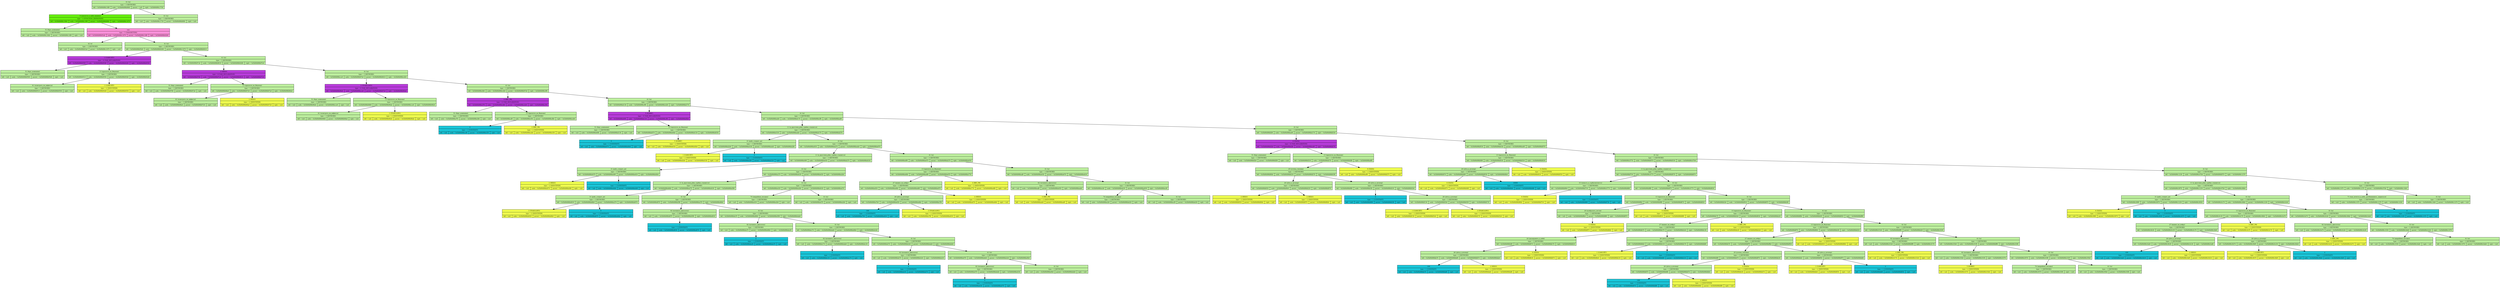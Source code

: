 digraph
{
	node[fontsize=9]

	node_0x5b89d98b8f40 [shape=record, label = "{41 (\\n)| type = 3 (KEYWORD) | {left = 0x5b89d98c16f0 | node = 0x5b89d98b8f40 | parent = (nil) | right = 0x5b89d98c1730}}" style="filled",fillcolor="#BDEF9E"]

	node_0x5b89d98c16f0 [shape=record, label = "{0 (уносится_в_небо_машина)| type = 4 (FUNCTION_DEFINITION) | {left = 0x5b89d98c16b0 | node = 0x5b89d98c16f0 | parent = 0x5b89d98b8f40 | right = 0x5b89d98c1670}}" style="filled",fillcolor="#68F10D"]

	edge[color="black",fontsize=12]
	node_0x5b89d98b8f40 -> node_0x5b89d98c16f0

	node_0x5b89d98c16b0 [shape=record, label = "{51 (борт_компании)| type = 3 (KEYWORD) | {left = (nil) | node = 0x5b89d98c16b0 | parent = 0x5b89d98c16f0 | right = (nil)}}" style="filled",fillcolor="#BDEF9E"]

	edge[color="black",fontsize=12]
	node_0x5b89d98c16f0 -> node_0x5b89d98c16b0

	node_0x5b89d98c1670 [shape=record, label = "{nan| type = 5 (PARAMETERS) | {left = 0x5b89d98b93a0 | node = 0x5b89d98c1670 | parent = 0x5b89d98c16f0 | right = 0x5b89d98b9280}}" style="filled",fillcolor="#FF91DA"]

	edge[color="black",fontsize=12]
	node_0x5b89d98c16f0 -> node_0x5b89d98c1670

	node_0x5b89d98b93a0 [shape=record, label = "{42 (и)| type = 3 (KEYWORD) | {left = (nil) | node = 0x5b89d98b93a0 | parent = 0x5b89d98c1670 | right = (nil)}}" style="filled",fillcolor="#BDEF9E"]

	edge[color="black",fontsize=12]
	node_0x5b89d98c1670 -> node_0x5b89d98b93a0

	node_0x5b89d98b9280 [shape=record, label = "{41 (\\n)| type = 3 (KEYWORD) | {left = 0x5b89d98b95d0 | node = 0x5b89d98b9280 | parent = 0x5b89d98c1670 | right = 0x5b89d98b9610}}" style="filled",fillcolor="#BDEF9E"]

	edge[color="black",fontsize=12]
	node_0x5b89d98c1670 -> node_0x5b89d98b9280

	node_0x5b89d98b95d0 [shape=record, label = "{1 (САМОЛЁТ)| type = 6 (VAR_DECLARATION) | {left = 0x5b89d98b9590 | node = 0x5b89d98b95d0 | parent = 0x5b89d98b9280 | right = 0x5b89d98b9550}}" style="filled",fillcolor="#B93CDC"]

	edge[color="black",fontsize=12]
	node_0x5b89d98b9280 -> node_0x5b89d98b95d0

	node_0x5b89d98b9590 [shape=record, label = "{51 (борт_компании)| type = 3 (KEYWORD) | {left = (nil) | node = 0x5b89d98b9590 | parent = 0x5b89d98b95d0 | right = (nil)}}" style="filled",fillcolor="#BDEF9E"]

	edge[color="black",fontsize=12]
	node_0x5b89d98b95d0 -> node_0x5b89d98b9590

	node_0x5b89d98b9550 [shape=record, label = "{13 (прилетел_во_Внуково)| type = 3 (KEYWORD) | {left = 0x5b89d98b9510 | node = 0x5b89d98b9550 | parent = 0x5b89d98b95d0 | right = 0x5b89d98b94d0}}" style="filled",fillcolor="#BDEF9E"]

	edge[color="black",fontsize=12]
	node_0x5b89d98b95d0 -> node_0x5b89d98b9550

	node_0x5b89d98b9510 [shape=record, label = "{61 (осмотреть_на_дефекты)| type = 3 (KEYWORD) | {left = (nil) | node = 0x5b89d98b9510 | parent = 0x5b89d98b9550 | right = (nil)}}" style="filled",fillcolor="#BDEF9E"]

	edge[color="black",fontsize=12]
	node_0x5b89d98b9550 -> node_0x5b89d98b9510

	node_0x5b89d98b94d0 [shape=record, label = "{1 (САМОЛЁТ)| type = 2 (IDENTIFIER) | {left = (nil) | node = 0x5b89d98b94d0 | parent = 0x5b89d98b9550 | right = (nil)}}" style="filled",fillcolor="#F0FF4F"]

	edge[color="black",fontsize=12]
	node_0x5b89d98b9550 -> node_0x5b89d98b94d0

	node_0x5b89d98b9610 [shape=record, label = "{41 (\\n)| type = 3 (KEYWORD) | {left = 0x5b89d98b97a0 | node = 0x5b89d98b9610 | parent = 0x5b89d98b9280 | right = 0x5b89d98b97e0}}" style="filled",fillcolor="#BDEF9E"]

	edge[color="black",fontsize=12]
	node_0x5b89d98b9280 -> node_0x5b89d98b9610

	node_0x5b89d98b97a0 [shape=record, label = "{2 (НЕБО)| type = 6 (VAR_DECLARATION) | {left = 0x5b89d98b9760 | node = 0x5b89d98b97a0 | parent = 0x5b89d98b9610 | right = 0x5b89d98b9720}}" style="filled",fillcolor="#B93CDC"]

	edge[color="black",fontsize=12]
	node_0x5b89d98b9610 -> node_0x5b89d98b97a0

	node_0x5b89d98b9760 [shape=record, label = "{51 (борт_компании)| type = 3 (KEYWORD) | {left = (nil) | node = 0x5b89d98b9760 | parent = 0x5b89d98b97a0 | right = (nil)}}" style="filled",fillcolor="#BDEF9E"]

	edge[color="black",fontsize=12]
	node_0x5b89d98b97a0 -> node_0x5b89d98b9760

	node_0x5b89d98b9720 [shape=record, label = "{13 (прилетел_во_Внуково)| type = 3 (KEYWORD) | {left = 0x5b89d98b96e0 | node = 0x5b89d98b9720 | parent = 0x5b89d98b97a0 | right = 0x5b89d98b96a0}}" style="filled",fillcolor="#BDEF9E"]

	edge[color="black",fontsize=12]
	node_0x5b89d98b97a0 -> node_0x5b89d98b9720

	node_0x5b89d98b96e0 [shape=record, label = "{61 (осмотреть_на_дефекты)| type = 3 (KEYWORD) | {left = (nil) | node = 0x5b89d98b96e0 | parent = 0x5b89d98b9720 | right = (nil)}}" style="filled",fillcolor="#BDEF9E"]

	edge[color="black",fontsize=12]
	node_0x5b89d98b9720 -> node_0x5b89d98b96e0

	node_0x5b89d98b96a0 [shape=record, label = "{2 (НЕБО)| type = 2 (IDENTIFIER) | {left = (nil) | node = 0x5b89d98b96a0 | parent = 0x5b89d98b9720 | right = (nil)}}" style="filled",fillcolor="#F0FF4F"]

	edge[color="black",fontsize=12]
	node_0x5b89d98b9720 -> node_0x5b89d98b96a0

	node_0x5b89d98b97e0 [shape=record, label = "{41 (\\n)| type = 3 (KEYWORD) | {left = 0x5b89d98bcce0 | node = 0x5b89d98b97e0 | parent = 0x5b89d98b9610 | right = 0x5b89d98bcd20}}" style="filled",fillcolor="#BDEF9E"]

	edge[color="black",fontsize=12]
	node_0x5b89d98b9610 -> node_0x5b89d98b97e0

	node_0x5b89d98bcce0 [shape=record, label = "{3 (ТРАНСАЭРО)| type = 6 (VAR_DECLARATION) | {left = 0x5b89d98b98e0 | node = 0x5b89d98bcce0 | parent = 0x5b89d98b97e0 | right = 0x5b89d98b98a0}}" style="filled",fillcolor="#B93CDC"]

	edge[color="black",fontsize=12]
	node_0x5b89d98b97e0 -> node_0x5b89d98bcce0

	node_0x5b89d98b98e0 [shape=record, label = "{51 (борт_компании)| type = 3 (KEYWORD) | {left = (nil) | node = 0x5b89d98b98e0 | parent = 0x5b89d98bcce0 | right = (nil)}}" style="filled",fillcolor="#BDEF9E"]

	edge[color="black",fontsize=12]
	node_0x5b89d98bcce0 -> node_0x5b89d98b98e0

	node_0x5b89d98b98a0 [shape=record, label = "{13 (прилетел_во_Внуково)| type = 3 (KEYWORD) | {left = 0x5b89d98b9860 | node = 0x5b89d98b98a0 | parent = 0x5b89d98bcce0 | right = 0x5b89d98b9820}}" style="filled",fillcolor="#BDEF9E"]

	edge[color="black",fontsize=12]
	node_0x5b89d98bcce0 -> node_0x5b89d98b98a0

	node_0x5b89d98b9860 [shape=record, label = "{61 (осмотреть_на_дефекты)| type = 3 (KEYWORD) | {left = (nil) | node = 0x5b89d98b9860 | parent = 0x5b89d98b98a0 | right = (nil)}}" style="filled",fillcolor="#BDEF9E"]

	edge[color="black",fontsize=12]
	node_0x5b89d98b98a0 -> node_0x5b89d98b9860

	node_0x5b89d98b9820 [shape=record, label = "{3 (ТРАНСАЭРО)| type = 2 (IDENTIFIER) | {left = (nil) | node = 0x5b89d98b9820 | parent = 0x5b89d98b98a0 | right = (nil)}}" style="filled",fillcolor="#F0FF4F"]

	edge[color="black",fontsize=12]
	node_0x5b89d98b98a0 -> node_0x5b89d98b9820

	node_0x5b89d98bcd20 [shape=record, label = "{41 (\\n)| type = 3 (KEYWORD) | {left = 0x5b89d98bcfb0 | node = 0x5b89d98bcd20 | parent = 0x5b89d98b97e0 | right = 0x5b89d98bcff0}}" style="filled",fillcolor="#BDEF9E"]

	edge[color="black",fontsize=12]
	node_0x5b89d98b97e0 -> node_0x5b89d98bcd20

	node_0x5b89d98bcfb0 [shape=record, label = "{4 (ВВС_РФ)| type = 6 (VAR_DECLARATION) | {left = 0x5b89d98bcf70 | node = 0x5b89d98bcfb0 | parent = 0x5b89d98bcd20 | right = 0x5b89d98bcf30}}" style="filled",fillcolor="#B93CDC"]

	edge[color="black",fontsize=12]
	node_0x5b89d98bcd20 -> node_0x5b89d98bcfb0

	node_0x5b89d98bcf70 [shape=record, label = "{51 (борт_компании)| type = 3 (KEYWORD) | {left = (nil) | node = 0x5b89d98bcf70 | parent = 0x5b89d98bcfb0 | right = (nil)}}" style="filled",fillcolor="#BDEF9E"]

	edge[color="black",fontsize=12]
	node_0x5b89d98bcfb0 -> node_0x5b89d98bcf70

	node_0x5b89d98bcf30 [shape=record, label = "{13 (прилетел_во_Внуково)| type = 3 (KEYWORD) | {left = 0x5b89d98bcef0 | node = 0x5b89d98bcf30 | parent = 0x5b89d98bcfb0 | right = 0x5b89d98bceb0}}" style="filled",fillcolor="#BDEF9E"]

	edge[color="black",fontsize=12]
	node_0x5b89d98bcfb0 -> node_0x5b89d98bcf30

	node_0x5b89d98bcef0 [shape=record, label = "{0| type = 1 (CONSTANT) | {left = (nil) | node = 0x5b89d98bcef0 | parent = 0x5b89d98bcf30 | right = (nil)}}" style="filled",fillcolor="#1AC6D9"]

	edge[color="black",fontsize=12]
	node_0x5b89d98bcf30 -> node_0x5b89d98bcef0

	node_0x5b89d98bceb0 [shape=record, label = "{4 (ВВС_РФ)| type = 2 (IDENTIFIER) | {left = (nil) | node = 0x5b89d98bceb0 | parent = 0x5b89d98bcf30 | right = (nil)}}" style="filled",fillcolor="#F0FF4F"]

	edge[color="black",fontsize=12]
	node_0x5b89d98bcf30 -> node_0x5b89d98bceb0

	node_0x5b89d98bcff0 [shape=record, label = "{41 (\\n)| type = 3 (KEYWORD) | {left = 0x5b89d98bd130 | node = 0x5b89d98bcff0 | parent = 0x5b89d98bcd20 | right = 0x5b89d98bd170}}" style="filled",fillcolor="#BDEF9E"]

	edge[color="black",fontsize=12]
	node_0x5b89d98bcd20 -> node_0x5b89d98bcff0

	node_0x5b89d98bd130 [shape=record, label = "{5 (БОИНГ)| type = 6 (VAR_DECLARATION) | {left = 0x5b89d98bd0f0 | node = 0x5b89d98bd130 | parent = 0x5b89d98bcff0 | right = 0x5b89d98bd0b0}}" style="filled",fillcolor="#B93CDC"]

	edge[color="black",fontsize=12]
	node_0x5b89d98bcff0 -> node_0x5b89d98bd130

	node_0x5b89d98bd0f0 [shape=record, label = "{51 (борт_компании)| type = 3 (KEYWORD) | {left = (nil) | node = 0x5b89d98bd0f0 | parent = 0x5b89d98bd130 | right = (nil)}}" style="filled",fillcolor="#BDEF9E"]

	edge[color="black",fontsize=12]
	node_0x5b89d98bd130 -> node_0x5b89d98bd0f0

	node_0x5b89d98bd0b0 [shape=record, label = "{13 (прилетел_во_Внуково)| type = 3 (KEYWORD) | {left = 0x5b89d98bd070 | node = 0x5b89d98bd0b0 | parent = 0x5b89d98bd130 | right = 0x5b89d98bd030}}" style="filled",fillcolor="#BDEF9E"]

	edge[color="black",fontsize=12]
	node_0x5b89d98bd130 -> node_0x5b89d98bd0b0

	node_0x5b89d98bd070 [shape=record, label = "{0| type = 1 (CONSTANT) | {left = (nil) | node = 0x5b89d98bd070 | parent = 0x5b89d98bd0b0 | right = (nil)}}" style="filled",fillcolor="#1AC6D9"]

	edge[color="black",fontsize=12]
	node_0x5b89d98bd0b0 -> node_0x5b89d98bd070

	node_0x5b89d98bd030 [shape=record, label = "{5 (БОИНГ)| type = 2 (IDENTIFIER) | {left = (nil) | node = 0x5b89d98bd030 | parent = 0x5b89d98bd0b0 | right = (nil)}}" style="filled",fillcolor="#F0FF4F"]

	edge[color="black",fontsize=12]
	node_0x5b89d98bd0b0 -> node_0x5b89d98bd030

	node_0x5b89d98bd170 [shape=record, label = "{41 (\\n)| type = 3 (KEYWORD) | {left = 0x5b89d98beeb0 | node = 0x5b89d98bd170 | parent = 0x5b89d98bcff0 | right = 0x5b89d98beef0}}" style="filled",fillcolor="#BDEF9E"]

	edge[color="black",fontsize=12]
	node_0x5b89d98bcff0 -> node_0x5b89d98bd170

	node_0x5b89d98beeb0 [shape=record, label = "{11 (в_яростном_рёве_турбин_слышится)| type = 3 (KEYWORD) | {left = 0x5b89d98bd330 | node = 0x5b89d98beeb0 | parent = 0x5b89d98bd170 | right = 0x5b89d98bd270}}" style="filled",fillcolor="#BDEF9E"]

	edge[color="black",fontsize=12]
	node_0x5b89d98bd170 -> node_0x5b89d98beeb0

	node_0x5b89d98bd330 [shape=record, label = "{31 (рейс_следует_до)| type = 3 (KEYWORD) | {left = 0x5b89d98bd2b0 | node = 0x5b89d98bd330 | parent = 0x5b89d98beeb0 | right = 0x5b89d98bd2f0}}" style="filled",fillcolor="#BDEF9E"]

	edge[color="black",fontsize=12]
	node_0x5b89d98beeb0 -> node_0x5b89d98bd330

	node_0x5b89d98bd2b0 [shape=record, label = "{1 (САМОЛЁТ)| type = 2 (IDENTIFIER) | {left = (nil) | node = 0x5b89d98bd2b0 | parent = 0x5b89d98bd330 | right = (nil)}}" style="filled",fillcolor="#F0FF4F"]

	edge[color="black",fontsize=12]
	node_0x5b89d98bd330 -> node_0x5b89d98bd2b0

	node_0x5b89d98bd2f0 [shape=record, label = "{0| type = 1 (CONSTANT) | {left = (nil) | node = 0x5b89d98bd2f0 | parent = 0x5b89d98bd330 | right = (nil)}}" style="filled",fillcolor="#1AC6D9"]

	edge[color="black",fontsize=12]
	node_0x5b89d98bd330 -> node_0x5b89d98bd2f0

	node_0x5b89d98bd270 [shape=record, label = "{41 (\\n)| type = 3 (KEYWORD) | {left = 0x5b89d98be630 | node = 0x5b89d98bd270 | parent = 0x5b89d98beeb0 | right = 0x5b89d98be670}}" style="filled",fillcolor="#BDEF9E"]

	edge[color="black",fontsize=12]
	node_0x5b89d98beeb0 -> node_0x5b89d98bd270

	node_0x5b89d98be630 [shape=record, label = "{11 (в_яростном_рёве_турбин_слышится)| type = 3 (KEYWORD) | {left = 0x5b89d98bd4f0 | node = 0x5b89d98be630 | parent = 0x5b89d98bd270 | right = 0x5b89d98bd430}}" style="filled",fillcolor="#BDEF9E"]

	edge[color="black",fontsize=12]
	node_0x5b89d98bd270 -> node_0x5b89d98be630

	node_0x5b89d98bd4f0 [shape=record, label = "{31 (рейс_следует_до)| type = 3 (KEYWORD) | {left = 0x5b89d98bd470 | node = 0x5b89d98bd4f0 | parent = 0x5b89d98be630 | right = 0x5b89d98bd4b0}}" style="filled",fillcolor="#BDEF9E"]

	edge[color="black",fontsize=12]
	node_0x5b89d98be630 -> node_0x5b89d98bd4f0

	node_0x5b89d98bd470 [shape=record, label = "{2 (НЕБО)| type = 2 (IDENTIFIER) | {left = (nil) | node = 0x5b89d98bd470 | parent = 0x5b89d98bd4f0 | right = (nil)}}" style="filled",fillcolor="#F0FF4F"]

	edge[color="black",fontsize=12]
	node_0x5b89d98bd4f0 -> node_0x5b89d98bd470

	node_0x5b89d98bd4b0 [shape=record, label = "{0| type = 1 (CONSTANT) | {left = (nil) | node = 0x5b89d98bd4b0 | parent = 0x5b89d98bd4f0 | right = (nil)}}" style="filled",fillcolor="#1AC6D9"]

	edge[color="black",fontsize=12]
	node_0x5b89d98bd4f0 -> node_0x5b89d98bd4b0

	node_0x5b89d98bd430 [shape=record, label = "{41 (\\n)| type = 3 (KEYWORD) | {left = 0x5b89d98be270 | node = 0x5b89d98bd430 | parent = 0x5b89d98be630 | right = 0x5b89d98be2b0}}" style="filled",fillcolor="#BDEF9E"]

	edge[color="black",fontsize=12]
	node_0x5b89d98be630 -> node_0x5b89d98bd430

	node_0x5b89d98be270 [shape=record, label = "{11 (в_яростном_рёве_турбин_слышится)| type = 3 (KEYWORD) | {left = 0x5b89d98bd6b0 | node = 0x5b89d98be270 | parent = 0x5b89d98bd430 | right = 0x5b89d98bd5f0}}" style="filled",fillcolor="#BDEF9E"]

	edge[color="black",fontsize=12]
	node_0x5b89d98bd430 -> node_0x5b89d98be270

	node_0x5b89d98bd6b0 [shape=record, label = "{31 (рейс_следует_до)| type = 3 (KEYWORD) | {left = 0x5b89d98bd630 | node = 0x5b89d98bd6b0 | parent = 0x5b89d98be270 | right = 0x5b89d98bd670}}" style="filled",fillcolor="#BDEF9E"]

	edge[color="black",fontsize=12]
	node_0x5b89d98be270 -> node_0x5b89d98bd6b0

	node_0x5b89d98bd630 [shape=record, label = "{3 (ТРАНСАЭРО)| type = 2 (IDENTIFIER) | {left = (nil) | node = 0x5b89d98bd630 | parent = 0x5b89d98bd6b0 | right = (nil)}}" style="filled",fillcolor="#F0FF4F"]

	edge[color="black",fontsize=12]
	node_0x5b89d98bd6b0 -> node_0x5b89d98bd630

	node_0x5b89d98bd670 [shape=record, label = "{0| type = 1 (CONSTANT) | {left = (nil) | node = 0x5b89d98bd670 | parent = 0x5b89d98bd6b0 | right = (nil)}}" style="filled",fillcolor="#1AC6D9"]

	edge[color="black",fontsize=12]
	node_0x5b89d98bd6b0 -> node_0x5b89d98bd670

	node_0x5b89d98bd5f0 [shape=record, label = "{41 (\\n)| type = 3 (KEYWORD) | {left = 0x5b89d98bd870 | node = 0x5b89d98bd5f0 | parent = 0x5b89d98be270 | right = 0x5b89d98bd8b0}}" style="filled",fillcolor="#BDEF9E"]

	edge[color="black",fontsize=12]
	node_0x5b89d98be270 -> node_0x5b89d98bd5f0

	node_0x5b89d98bd870 [shape=record, label = "{62 (починить_двигатель)| type = 3 (KEYWORD) | {left = (nil) | node = 0x5b89d98bd870 | parent = 0x5b89d98bd5f0 | right = 0x5b89d98bd830}}" style="filled",fillcolor="#BDEF9E"]

	edge[color="black",fontsize=12]
	node_0x5b89d98bd5f0 -> node_0x5b89d98bd870

	node_0x5b89d98bd830 [shape=record, label = "{1| type = 1 (CONSTANT) | {left = (nil) | node = 0x5b89d98bd830 | parent = 0x5b89d98bd870 | right = (nil)}}" style="filled",fillcolor="#1AC6D9"]

	edge[color="black",fontsize=12]
	node_0x5b89d98bd870 -> node_0x5b89d98bd830

	node_0x5b89d98bd8b0 [shape=record, label = "{41 (\\n)| type = 3 (KEYWORD) | {left = 0x5b89d98bda70 | node = 0x5b89d98bd8b0 | parent = 0x5b89d98bd5f0 | right = 0x5b89d98bdab0}}" style="filled",fillcolor="#BDEF9E"]

	edge[color="black",fontsize=12]
	node_0x5b89d98bd5f0 -> node_0x5b89d98bd8b0

	node_0x5b89d98bda70 [shape=record, label = "{62 (починить_двигатель)| type = 3 (KEYWORD) | {left = (nil) | node = 0x5b89d98bda70 | parent = 0x5b89d98bd8b0 | right = 0x5b89d98bda30}}" style="filled",fillcolor="#BDEF9E"]

	edge[color="black",fontsize=12]
	node_0x5b89d98bd8b0 -> node_0x5b89d98bda70

	node_0x5b89d98bda30 [shape=record, label = "{2| type = 1 (CONSTANT) | {left = (nil) | node = 0x5b89d98bda30 | parent = 0x5b89d98bda70 | right = (nil)}}" style="filled",fillcolor="#1AC6D9"]

	edge[color="black",fontsize=12]
	node_0x5b89d98bda70 -> node_0x5b89d98bda30

	node_0x5b89d98bdab0 [shape=record, label = "{41 (\\n)| type = 3 (KEYWORD) | {left = 0x5b89d98bdc70 | node = 0x5b89d98bdab0 | parent = 0x5b89d98bd8b0 | right = 0x5b89d98bdcb0}}" style="filled",fillcolor="#BDEF9E"]

	edge[color="black",fontsize=12]
	node_0x5b89d98bd8b0 -> node_0x5b89d98bdab0

	node_0x5b89d98bdc70 [shape=record, label = "{62 (починить_двигатель)| type = 3 (KEYWORD) | {left = (nil) | node = 0x5b89d98bdc70 | parent = 0x5b89d98bdab0 | right = 0x5b89d98bdc30}}" style="filled",fillcolor="#BDEF9E"]

	edge[color="black",fontsize=12]
	node_0x5b89d98bdab0 -> node_0x5b89d98bdc70

	node_0x5b89d98bdc30 [shape=record, label = "{3| type = 1 (CONSTANT) | {left = (nil) | node = 0x5b89d98bdc30 | parent = 0x5b89d98bdc70 | right = (nil)}}" style="filled",fillcolor="#1AC6D9"]

	edge[color="black",fontsize=12]
	node_0x5b89d98bdc70 -> node_0x5b89d98bdc30

	node_0x5b89d98bdcb0 [shape=record, label = "{41 (\\n)| type = 3 (KEYWORD) | {left = 0x5b89d98bde70 | node = 0x5b89d98bdcb0 | parent = 0x5b89d98bdab0 | right = 0x5b89d98bdeb0}}" style="filled",fillcolor="#BDEF9E"]

	edge[color="black",fontsize=12]
	node_0x5b89d98bdab0 -> node_0x5b89d98bdcb0

	node_0x5b89d98bde70 [shape=record, label = "{62 (починить_двигатель)| type = 3 (KEYWORD) | {left = (nil) | node = 0x5b89d98bde70 | parent = 0x5b89d98bdcb0 | right = 0x5b89d98bde30}}" style="filled",fillcolor="#BDEF9E"]

	edge[color="black",fontsize=12]
	node_0x5b89d98bdcb0 -> node_0x5b89d98bde70

	node_0x5b89d98bde30 [shape=record, label = "{4| type = 1 (CONSTANT) | {left = (nil) | node = 0x5b89d98bde30 | parent = 0x5b89d98bde70 | right = (nil)}}" style="filled",fillcolor="#1AC6D9"]

	edge[color="black",fontsize=12]
	node_0x5b89d98bde70 -> node_0x5b89d98bde30

	node_0x5b89d98bdeb0 [shape=record, label = "{41 (\\n)| type = 3 (KEYWORD) | {left = 0x5b89d98be070 | node = 0x5b89d98bdeb0 | parent = 0x5b89d98bdcb0 | right = 0x5b89d98be0b0}}" style="filled",fillcolor="#BDEF9E"]

	edge[color="black",fontsize=12]
	node_0x5b89d98bdcb0 -> node_0x5b89d98bdeb0

	node_0x5b89d98be070 [shape=record, label = "{62 (починить_двигатель)| type = 3 (KEYWORD) | {left = (nil) | node = 0x5b89d98be070 | parent = 0x5b89d98bdeb0 | right = 0x5b89d98be030}}" style="filled",fillcolor="#BDEF9E"]

	edge[color="black",fontsize=12]
	node_0x5b89d98bdeb0 -> node_0x5b89d98be070

	node_0x5b89d98be030 [shape=record, label = "{5| type = 1 (CONSTANT) | {left = (nil) | node = 0x5b89d98be030 | parent = 0x5b89d98be070 | right = (nil)}}" style="filled",fillcolor="#1AC6D9"]

	edge[color="black",fontsize=12]
	node_0x5b89d98be070 -> node_0x5b89d98be030

	node_0x5b89d98be0b0 [shape=record, label = "{41 (\\n)| type = 3 (KEYWORD) | {left = (nil) | node = 0x5b89d98be0b0 | parent = 0x5b89d98bdeb0 | right = (nil)}}" style="filled",fillcolor="#BDEF9E"]

	edge[color="black",fontsize=12]
	node_0x5b89d98bdeb0 -> node_0x5b89d98be0b0

	node_0x5b89d98be2b0 [shape=record, label = "{41 (\\n)| type = 3 (KEYWORD) | {left = 0x5b89d98be430 | node = 0x5b89d98be2b0 | parent = 0x5b89d98bd430 | right = 0x5b89d98be470}}" style="filled",fillcolor="#BDEF9E"]

	edge[color="black",fontsize=12]
	node_0x5b89d98bd430 -> node_0x5b89d98be2b0

	node_0x5b89d98be430 [shape=record, label = "{74 (аварийная_посадка)| type = 3 (KEYWORD) | {left = (nil) | node = 0x5b89d98be430 | parent = 0x5b89d98be2b0 | right = (nil)}}" style="filled",fillcolor="#BDEF9E"]

	edge[color="black",fontsize=12]
	node_0x5b89d98be2b0 -> node_0x5b89d98be430

	node_0x5b89d98be470 [shape=record, label = "{41 (\\n)| type = 3 (KEYWORD) | {left = (nil) | node = 0x5b89d98be470 | parent = 0x5b89d98be2b0 | right = (nil)}}" style="filled",fillcolor="#BDEF9E"]

	edge[color="black",fontsize=12]
	node_0x5b89d98be2b0 -> node_0x5b89d98be470

	node_0x5b89d98be670 [shape=record, label = "{41 (\\n)| type = 3 (KEYWORD) | {left = 0x5b89d98be8f0 | node = 0x5b89d98be670 | parent = 0x5b89d98bd270 | right = 0x5b89d98be930}}" style="filled",fillcolor="#BDEF9E"]

	edge[color="black",fontsize=12]
	node_0x5b89d98bd270 -> node_0x5b89d98be670

	node_0x5b89d98be8f0 [shape=record, label = "{13 (прилетел_во_Внуково)| type = 3 (KEYWORD) | {left = 0x5b89d98be8b0 | node = 0x5b89d98be8f0 | parent = 0x5b89d98be670 | right = 0x5b89d98be770}}" style="filled",fillcolor="#BDEF9E"]

	edge[color="black",fontsize=12]
	node_0x5b89d98be670 -> node_0x5b89d98be8f0

	node_0x5b89d98be8b0 [shape=record, label = "{27 (вышел_на_кобру)| type = 3 (KEYWORD) | {left = 0x5b89d98be830 | node = 0x5b89d98be8b0 | parent = 0x5b89d98be8f0 | right = 0x5b89d98be870}}" style="filled",fillcolor="#BDEF9E"]

	edge[color="black",fontsize=12]
	node_0x5b89d98be8f0 -> node_0x5b89d98be8b0

	node_0x5b89d98be830 [shape=record, label = "{26 (уйти_в_штопор)| type = 3 (KEYWORD) | {left = 0x5b89d98be7b0 | node = 0x5b89d98be830 | parent = 0x5b89d98be8b0 | right = 0x5b89d98be7f0}}" style="filled",fillcolor="#BDEF9E"]

	edge[color="black",fontsize=12]
	node_0x5b89d98be8b0 -> node_0x5b89d98be830

	node_0x5b89d98be7b0 [shape=record, label = "{-100| type = 1 (CONSTANT) | {left = (nil) | node = 0x5b89d98be7b0 | parent = 0x5b89d98be830 | right = (nil)}}" style="filled",fillcolor="#1AC6D9"]

	edge[color="black",fontsize=12]
	node_0x5b89d98be830 -> node_0x5b89d98be7b0

	node_0x5b89d98be7f0 [shape=record, label = "{3 (ТРАНСАЭРО)| type = 2 (IDENTIFIER) | {left = (nil) | node = 0x5b89d98be7f0 | parent = 0x5b89d98be830 | right = (nil)}}" style="filled",fillcolor="#F0FF4F"]

	edge[color="black",fontsize=12]
	node_0x5b89d98be830 -> node_0x5b89d98be7f0

	node_0x5b89d98be870 [shape=record, label = "{2 (НЕБО)| type = 2 (IDENTIFIER) | {left = (nil) | node = 0x5b89d98be870 | parent = 0x5b89d98be8b0 | right = (nil)}}" style="filled",fillcolor="#F0FF4F"]

	edge[color="black",fontsize=12]
	node_0x5b89d98be8b0 -> node_0x5b89d98be870

	node_0x5b89d98be770 [shape=record, label = "{4 (ВВС_РФ)| type = 2 (IDENTIFIER) | {left = (nil) | node = 0x5b89d98be770 | parent = 0x5b89d98be8f0 | right = (nil)}}" style="filled",fillcolor="#F0FF4F"]

	edge[color="black",fontsize=12]
	node_0x5b89d98be8f0 -> node_0x5b89d98be770

	node_0x5b89d98be930 [shape=record, label = "{41 (\\n)| type = 3 (KEYWORD) | {left = 0x5b89d98beaf0 | node = 0x5b89d98be930 | parent = 0x5b89d98be670 | right = 0x5b89d98beb30}}" style="filled",fillcolor="#BDEF9E"]

	edge[color="black",fontsize=12]
	node_0x5b89d98be670 -> node_0x5b89d98be930

	node_0x5b89d98beaf0 [shape=record, label = "{62 (починить_двигатель)| type = 3 (KEYWORD) | {left = (nil) | node = 0x5b89d98beaf0 | parent = 0x5b89d98be930 | right = 0x5b89d98beab0}}" style="filled",fillcolor="#BDEF9E"]

	edge[color="black",fontsize=12]
	node_0x5b89d98be930 -> node_0x5b89d98beaf0

	node_0x5b89d98beab0 [shape=record, label = "{4 (ВВС_РФ)| type = 2 (IDENTIFIER) | {left = (nil) | node = 0x5b89d98beab0 | parent = 0x5b89d98beaf0 | right = (nil)}}" style="filled",fillcolor="#F0FF4F"]

	edge[color="black",fontsize=12]
	node_0x5b89d98beaf0 -> node_0x5b89d98beab0

	node_0x5b89d98beb30 [shape=record, label = "{41 (\\n)| type = 3 (KEYWORD) | {left = 0x5b89d98becb0 | node = 0x5b89d98beb30 | parent = 0x5b89d98be930 | right = 0x5b89d98becf0}}" style="filled",fillcolor="#BDEF9E"]

	edge[color="black",fontsize=12]
	node_0x5b89d98be930 -> node_0x5b89d98beb30

	node_0x5b89d98becb0 [shape=record, label = "{74 (аварийная_посадка)| type = 3 (KEYWORD) | {left = (nil) | node = 0x5b89d98becb0 | parent = 0x5b89d98beb30 | right = (nil)}}" style="filled",fillcolor="#BDEF9E"]

	edge[color="black",fontsize=12]
	node_0x5b89d98beb30 -> node_0x5b89d98becb0

	node_0x5b89d98becf0 [shape=record, label = "{41 (\\n)| type = 3 (KEYWORD) | {left = (nil) | node = 0x5b89d98becf0 | parent = 0x5b89d98beb30 | right = (nil)}}" style="filled",fillcolor="#BDEF9E"]

	edge[color="black",fontsize=12]
	node_0x5b89d98beb30 -> node_0x5b89d98becf0

	node_0x5b89d98beef0 [shape=record, label = "{41 (\\n)| type = 3 (KEYWORD) | {left = 0x5b89d98bf2f0 | node = 0x5b89d98beef0 | parent = 0x5b89d98bd170 | right = 0x5b89d98bf330}}" style="filled",fillcolor="#BDEF9E"]

	edge[color="black",fontsize=12]
	node_0x5b89d98bd170 -> node_0x5b89d98beef0

	node_0x5b89d98bf2f0 [shape=record, label = "{6 (ПАПА)| type = 6 (VAR_DECLARATION) | {left = 0x5b89d98bf2b0 | node = 0x5b89d98bf2f0 | parent = 0x5b89d98beef0 | right = 0x5b89d98bf270}}" style="filled",fillcolor="#B93CDC"]

	edge[color="black",fontsize=12]
	node_0x5b89d98beef0 -> node_0x5b89d98bf2f0

	node_0x5b89d98bf2b0 [shape=record, label = "{51 (борт_компании)| type = 3 (KEYWORD) | {left = (nil) | node = 0x5b89d98bf2b0 | parent = 0x5b89d98bf2f0 | right = (nil)}}" style="filled",fillcolor="#BDEF9E"]

	edge[color="black",fontsize=12]
	node_0x5b89d98bf2f0 -> node_0x5b89d98bf2b0

	node_0x5b89d98bf270 [shape=record, label = "{13 (прилетел_во_Внуково)| type = 3 (KEYWORD) | {left = 0x5b89d98bf230 | node = 0x5b89d98bf270 | parent = 0x5b89d98bf2f0 | right = 0x5b89d98beff0}}" style="filled",fillcolor="#BDEF9E"]

	edge[color="black",fontsize=12]
	node_0x5b89d98bf2f0 -> node_0x5b89d98bf270

	node_0x5b89d98bf230 [shape=record, label = "{25 (утечка_топлива)| type = 3 (KEYWORD) | {left = 0x5b89d98bf0b0 | node = 0x5b89d98bf230 | parent = 0x5b89d98bf270 | right = 0x5b89d98bf1f0}}" style="filled",fillcolor="#BDEF9E"]

	edge[color="black",fontsize=12]
	node_0x5b89d98bf270 -> node_0x5b89d98bf230

	node_0x5b89d98bf0b0 [shape=record, label = "{26 (уйти_в_штопор)| type = 3 (KEYWORD) | {left = 0x5b89d98bf030 | node = 0x5b89d98bf0b0 | parent = 0x5b89d98bf230 | right = 0x5b89d98bf070}}" style="filled",fillcolor="#BDEF9E"]

	edge[color="black",fontsize=12]
	node_0x5b89d98bf230 -> node_0x5b89d98bf0b0

	node_0x5b89d98bf030 [shape=record, label = "{2 (НЕБО)| type = 2 (IDENTIFIER) | {left = (nil) | node = 0x5b89d98bf030 | parent = 0x5b89d98bf0b0 | right = (nil)}}" style="filled",fillcolor="#F0FF4F"]

	edge[color="black",fontsize=12]
	node_0x5b89d98bf0b0 -> node_0x5b89d98bf030

	node_0x5b89d98bf070 [shape=record, label = "{2 (НЕБО)| type = 2 (IDENTIFIER) | {left = (nil) | node = 0x5b89d98bf070 | parent = 0x5b89d98bf0b0 | right = (nil)}}" style="filled",fillcolor="#F0FF4F"]

	edge[color="black",fontsize=12]
	node_0x5b89d98bf0b0 -> node_0x5b89d98bf070

	node_0x5b89d98bf1f0 [shape=record, label = "{26 (уйти_в_штопор)| type = 3 (KEYWORD) | {left = 0x5b89d98bf0f0 | node = 0x5b89d98bf1f0 | parent = 0x5b89d98bf230 | right = 0x5b89d98bf1b0}}" style="filled",fillcolor="#BDEF9E"]

	edge[color="black",fontsize=12]
	node_0x5b89d98bf230 -> node_0x5b89d98bf1f0

	node_0x5b89d98bf0f0 [shape=record, label = "{4| type = 1 (CONSTANT) | {left = (nil) | node = 0x5b89d98bf0f0 | parent = 0x5b89d98bf1f0 | right = (nil)}}" style="filled",fillcolor="#1AC6D9"]

	edge[color="black",fontsize=12]
	node_0x5b89d98bf1f0 -> node_0x5b89d98bf0f0

	node_0x5b89d98bf1b0 [shape=record, label = "{26 (уйти_в_штопор)| type = 3 (KEYWORD) | {left = 0x5b89d98bf130 | node = 0x5b89d98bf1b0 | parent = 0x5b89d98bf1f0 | right = 0x5b89d98bf170}}" style="filled",fillcolor="#BDEF9E"]

	edge[color="black",fontsize=12]
	node_0x5b89d98bf1f0 -> node_0x5b89d98bf1b0

	node_0x5b89d98bf130 [shape=record, label = "{1 (САМОЛЁТ)| type = 2 (IDENTIFIER) | {left = (nil) | node = 0x5b89d98bf130 | parent = 0x5b89d98bf1b0 | right = (nil)}}" style="filled",fillcolor="#F0FF4F"]

	edge[color="black",fontsize=12]
	node_0x5b89d98bf1b0 -> node_0x5b89d98bf130

	node_0x5b89d98bf170 [shape=record, label = "{3 (ТРАНСАЭРО)| type = 2 (IDENTIFIER) | {left = (nil) | node = 0x5b89d98bf170 | parent = 0x5b89d98bf1b0 | right = (nil)}}" style="filled",fillcolor="#F0FF4F"]

	edge[color="black",fontsize=12]
	node_0x5b89d98bf1b0 -> node_0x5b89d98bf170

	node_0x5b89d98beff0 [shape=record, label = "{6 (ПАПА)| type = 2 (IDENTIFIER) | {left = (nil) | node = 0x5b89d98beff0 | parent = 0x5b89d98bf270 | right = (nil)}}" style="filled",fillcolor="#F0FF4F"]

	edge[color="black",fontsize=12]
	node_0x5b89d98bf270 -> node_0x5b89d98beff0

	node_0x5b89d98bf330 [shape=record, label = "{41 (\\n)| type = 3 (KEYWORD) | {left = 0x5b89d98bf530 | node = 0x5b89d98bf330 | parent = 0x5b89d98beef0 | right = 0x5b89d98bf570}}" style="filled",fillcolor="#BDEF9E"]

	edge[color="black",fontsize=12]
	node_0x5b89d98beef0 -> node_0x5b89d98bf330

	node_0x5b89d98bf530 [shape=record, label = "{13 (прилетел_во_Внуково)| type = 3 (KEYWORD) | {left = 0x5b89d98bf4f0 | node = 0x5b89d98bf530 | parent = 0x5b89d98bf330 | right = 0x5b89d98bf430}}" style="filled",fillcolor="#BDEF9E"]

	edge[color="black",fontsize=12]
	node_0x5b89d98bf330 -> node_0x5b89d98bf530

	node_0x5b89d98bf4f0 [shape=record, label = "{26 (уйти_в_штопор)| type = 3 (KEYWORD) | {left = 0x5b89d98bf470 | node = 0x5b89d98bf4f0 | parent = 0x5b89d98bf530 | right = 0x5b89d98bf4b0}}" style="filled",fillcolor="#BDEF9E"]

	edge[color="black",fontsize=12]
	node_0x5b89d98bf530 -> node_0x5b89d98bf4f0

	node_0x5b89d98bf470 [shape=record, label = "{6 (ПАПА)| type = 2 (IDENTIFIER) | {left = (nil) | node = 0x5b89d98bf470 | parent = 0x5b89d98bf4f0 | right = (nil)}}" style="filled",fillcolor="#F0FF4F"]

	edge[color="black",fontsize=12]
	node_0x5b89d98bf4f0 -> node_0x5b89d98bf470

	node_0x5b89d98bf4b0 [shape=record, label = "{10000| type = 1 (CONSTANT) | {left = (nil) | node = 0x5b89d98bf4b0 | parent = 0x5b89d98bf4f0 | right = (nil)}}" style="filled",fillcolor="#1AC6D9"]

	edge[color="black",fontsize=12]
	node_0x5b89d98bf4f0 -> node_0x5b89d98bf4b0

	node_0x5b89d98bf430 [shape=record, label = "{6 (ПАПА)| type = 2 (IDENTIFIER) | {left = (nil) | node = 0x5b89d98bf430 | parent = 0x5b89d98bf530 | right = (nil)}}" style="filled",fillcolor="#F0FF4F"]

	edge[color="black",fontsize=12]
	node_0x5b89d98bf530 -> node_0x5b89d98bf430

	node_0x5b89d98bf570 [shape=record, label = "{41 (\\n)| type = 3 (KEYWORD) | {left = 0x5b89d98c0770 | node = 0x5b89d98bf570 | parent = 0x5b89d98bf330 | right = 0x5b89d98c07b0}}" style="filled",fillcolor="#BDEF9E"]

	edge[color="black",fontsize=12]
	node_0x5b89d98bf330 -> node_0x5b89d98bf570

	node_0x5b89d98c0770 [shape=record, label = "{11 (в_яростном_рёве_турбин_слышится)| type = 3 (KEYWORD) | {left = 0x5b89d98bf730 | node = 0x5b89d98c0770 | parent = 0x5b89d98bf570 | right = 0x5b89d98bf670}}" style="filled",fillcolor="#BDEF9E"]

	edge[color="black",fontsize=12]
	node_0x5b89d98bf570 -> node_0x5b89d98c0770

	node_0x5b89d98bf730 [shape=record, label = "{33 (попасть_в_турбулентность)| type = 3 (KEYWORD) | {left = 0x5b89d98bf6b0 | node = 0x5b89d98bf730 | parent = 0x5b89d98c0770 | right = 0x5b89d98bf6f0}}" style="filled",fillcolor="#BDEF9E"]

	edge[color="black",fontsize=12]
	node_0x5b89d98c0770 -> node_0x5b89d98bf730

	node_0x5b89d98bf6b0 [shape=record, label = "{6 (ПАПА)| type = 2 (IDENTIFIER) | {left = (nil) | node = 0x5b89d98bf6b0 | parent = 0x5b89d98bf730 | right = (nil)}}" style="filled",fillcolor="#F0FF4F"]

	edge[color="black",fontsize=12]
	node_0x5b89d98bf730 -> node_0x5b89d98bf6b0

	node_0x5b89d98bf6f0 [shape=record, label = "{0| type = 1 (CONSTANT) | {left = (nil) | node = 0x5b89d98bf6f0 | parent = 0x5b89d98bf730 | right = (nil)}}" style="filled",fillcolor="#1AC6D9"]

	edge[color="black",fontsize=12]
	node_0x5b89d98bf730 -> node_0x5b89d98bf6f0

	node_0x5b89d98bf670 [shape=record, label = "{41 (\\n)| type = 3 (KEYWORD) | {left = 0x5b89d98bf8f0 | node = 0x5b89d98bf670 | parent = 0x5b89d98c0770 | right = 0x5b89d98bf930}}" style="filled",fillcolor="#BDEF9E"]

	edge[color="black",fontsize=12]
	node_0x5b89d98c0770 -> node_0x5b89d98bf670

	node_0x5b89d98bf8f0 [shape=record, label = "{13 (прилетел_во_Внуково)| type = 3 (KEYWORD) | {left = 0x5b89d98bf8b0 | node = 0x5b89d98bf8f0 | parent = 0x5b89d98bf670 | right = 0x5b89d98bf830}}" style="filled",fillcolor="#BDEF9E"]

	edge[color="black",fontsize=12]
	node_0x5b89d98bf670 -> node_0x5b89d98bf8f0

	node_0x5b89d98bf8b0 [shape=record, label = "{29 (изобразить_петлю)| type = 3 (KEYWORD) | {left = (nil) | node = 0x5b89d98bf8b0 | parent = 0x5b89d98bf8f0 | right = 0x5b89d98bf870}}" style="filled",fillcolor="#BDEF9E"]

	edge[color="black",fontsize=12]
	node_0x5b89d98bf8f0 -> node_0x5b89d98bf8b0

	node_0x5b89d98bf870 [shape=record, label = "{6 (ПАПА)| type = 2 (IDENTIFIER) | {left = (nil) | node = 0x5b89d98bf870 | parent = 0x5b89d98bf8b0 | right = (nil)}}" style="filled",fillcolor="#F0FF4F"]

	edge[color="black",fontsize=12]
	node_0x5b89d98bf8b0 -> node_0x5b89d98bf870

	node_0x5b89d98bf830 [shape=record, label = "{6 (ПАПА)| type = 2 (IDENTIFIER) | {left = (nil) | node = 0x5b89d98bf830 | parent = 0x5b89d98bf8f0 | right = (nil)}}" style="filled",fillcolor="#F0FF4F"]

	edge[color="black",fontsize=12]
	node_0x5b89d98bf8f0 -> node_0x5b89d98bf830

	node_0x5b89d98bf930 [shape=record, label = "{41 (\\n)| type = 3 (KEYWORD) | {left = 0x5b89d98bfcb0 | node = 0x5b89d98bf930 | parent = 0x5b89d98bf670 | right = 0x5b89d98bfcf0}}" style="filled",fillcolor="#BDEF9E"]

	edge[color="black",fontsize=12]
	node_0x5b89d98bf670 -> node_0x5b89d98bf930

	node_0x5b89d98bfcb0 [shape=record, label = "{13 (прилетел_во_Внуково)| type = 3 (KEYWORD) | {left = 0x5b89d98bfc70 | node = 0x5b89d98bfcb0 | parent = 0x5b89d98bf930 | right = 0x5b89d98bfa30}}" style="filled",fillcolor="#BDEF9E"]

	edge[color="black",fontsize=12]
	node_0x5b89d98bf930 -> node_0x5b89d98bfcb0

	node_0x5b89d98bfc70 [shape=record, label = "{27 (вышел_на_кобру)| type = 3 (KEYWORD) | {left = 0x5b89d98bfb70 | node = 0x5b89d98bfc70 | parent = 0x5b89d98bfcb0 | right = 0x5b89d98bfc30}}" style="filled",fillcolor="#BDEF9E"]

	edge[color="black",fontsize=12]
	node_0x5b89d98bfcb0 -> node_0x5b89d98bfc70

	node_0x5b89d98bfb70 [shape=record, label = "{24 (дозаправить_в_небе)| type = 3 (KEYWORD) | {left = 0x5b89d98bfaf0 | node = 0x5b89d98bfb70 | parent = 0x5b89d98bfc70 | right = 0x5b89d98bfb30}}" style="filled",fillcolor="#BDEF9E"]

	edge[color="black",fontsize=12]
	node_0x5b89d98bfc70 -> node_0x5b89d98bfb70

	node_0x5b89d98bfaf0 [shape=record, label = "{26 (уйти_в_штопор)| type = 3 (KEYWORD) | {left = 0x5b89d98bfa70 | node = 0x5b89d98bfaf0 | parent = 0x5b89d98bfb70 | right = 0x5b89d98bfab0}}" style="filled",fillcolor="#BDEF9E"]

	edge[color="black",fontsize=12]
	node_0x5b89d98bfb70 -> node_0x5b89d98bfaf0

	node_0x5b89d98bfa70 [shape=record, label = "{-100| type = 1 (CONSTANT) | {left = (nil) | node = 0x5b89d98bfa70 | parent = 0x5b89d98bfaf0 | right = (nil)}}" style="filled",fillcolor="#1AC6D9"]

	edge[color="black",fontsize=12]
	node_0x5b89d98bfaf0 -> node_0x5b89d98bfa70

	node_0x5b89d98bfab0 [shape=record, label = "{2 (НЕБО)| type = 2 (IDENTIFIER) | {left = (nil) | node = 0x5b89d98bfab0 | parent = 0x5b89d98bfaf0 | right = (nil)}}" style="filled",fillcolor="#F0FF4F"]

	edge[color="black",fontsize=12]
	node_0x5b89d98bfaf0 -> node_0x5b89d98bfab0

	node_0x5b89d98bfb30 [shape=record, label = "{6 (ПАПА)| type = 2 (IDENTIFIER) | {left = (nil) | node = 0x5b89d98bfb30 | parent = 0x5b89d98bfb70 | right = (nil)}}" style="filled",fillcolor="#F0FF4F"]

	edge[color="black",fontsize=12]
	node_0x5b89d98bfb70 -> node_0x5b89d98bfb30

	node_0x5b89d98bfc30 [shape=record, label = "{26 (уйти_в_штопор)| type = 3 (KEYWORD) | {left = 0x5b89d98bfbb0 | node = 0x5b89d98bfc30 | parent = 0x5b89d98bfc70 | right = 0x5b89d98bfbf0}}" style="filled",fillcolor="#BDEF9E"]

	edge[color="black",fontsize=12]
	node_0x5b89d98bfc70 -> node_0x5b89d98bfc30

	node_0x5b89d98bfbb0 [shape=record, label = "{1 (САМОЛЁТ)| type = 2 (IDENTIFIER) | {left = (nil) | node = 0x5b89d98bfbb0 | parent = 0x5b89d98bfc30 | right = (nil)}}" style="filled",fillcolor="#F0FF4F"]

	edge[color="black",fontsize=12]
	node_0x5b89d98bfc30 -> node_0x5b89d98bfbb0

	node_0x5b89d98bfbf0 [shape=record, label = "{2| type = 1 (CONSTANT) | {left = (nil) | node = 0x5b89d98bfbf0 | parent = 0x5b89d98bfc30 | right = (nil)}}" style="filled",fillcolor="#1AC6D9"]

	edge[color="black",fontsize=12]
	node_0x5b89d98bfc30 -> node_0x5b89d98bfbf0

	node_0x5b89d98bfa30 [shape=record, label = "{4 (ВВС_РФ)| type = 2 (IDENTIFIER) | {left = (nil) | node = 0x5b89d98bfa30 | parent = 0x5b89d98bfcb0 | right = (nil)}}" style="filled",fillcolor="#F0FF4F"]

	edge[color="black",fontsize=12]
	node_0x5b89d98bfcb0 -> node_0x5b89d98bfa30

	node_0x5b89d98bfcf0 [shape=record, label = "{41 (\\n)| type = 3 (KEYWORD) | {left = 0x5b89d98bffb0 | node = 0x5b89d98bfcf0 | parent = 0x5b89d98bf930 | right = 0x5b89d98bfff0}}" style="filled",fillcolor="#BDEF9E"]

	edge[color="black",fontsize=12]
	node_0x5b89d98bf930 -> node_0x5b89d98bfcf0

	node_0x5b89d98bffb0 [shape=record, label = "{13 (прилетел_во_Внуково)| type = 3 (KEYWORD) | {left = 0x5b89d98bff70 | node = 0x5b89d98bffb0 | parent = 0x5b89d98bfcf0 | right = 0x5b89d98bfd30}}" style="filled",fillcolor="#BDEF9E"]

	edge[color="black",fontsize=12]
	node_0x5b89d98bfcf0 -> node_0x5b89d98bffb0

	node_0x5b89d98bff70 [shape=record, label = "{27 (вышел_на_кобру)| type = 3 (KEYWORD) | {left = 0x5b89d98bfe70 | node = 0x5b89d98bff70 | parent = 0x5b89d98bffb0 | right = 0x5b89d98bff30}}" style="filled",fillcolor="#BDEF9E"]

	edge[color="black",fontsize=12]
	node_0x5b89d98bffb0 -> node_0x5b89d98bff70

	node_0x5b89d98bfe70 [shape=record, label = "{25 (утечка_топлива)| type = 3 (KEYWORD) | {left = 0x5b89d98bfdf0 | node = 0x5b89d98bfe70 | parent = 0x5b89d98bff70 | right = 0x5b89d98bfe30}}" style="filled",fillcolor="#BDEF9E"]

	edge[color="black",fontsize=12]
	node_0x5b89d98bff70 -> node_0x5b89d98bfe70

	node_0x5b89d98bfdf0 [shape=record, label = "{26 (уйти_в_штопор)| type = 3 (KEYWORD) | {left = 0x5b89d98bfd70 | node = 0x5b89d98bfdf0 | parent = 0x5b89d98bfe70 | right = 0x5b89d98bfdb0}}" style="filled",fillcolor="#BDEF9E"]

	edge[color="black",fontsize=12]
	node_0x5b89d98bfe70 -> node_0x5b89d98bfdf0

	node_0x5b89d98bfd70 [shape=record, label = "{-100| type = 1 (CONSTANT) | {left = (nil) | node = 0x5b89d98bfd70 | parent = 0x5b89d98bfdf0 | right = (nil)}}" style="filled",fillcolor="#1AC6D9"]

	edge[color="black",fontsize=12]
	node_0x5b89d98bfdf0 -> node_0x5b89d98bfd70

	node_0x5b89d98bfdb0 [shape=record, label = "{2 (НЕБО)| type = 2 (IDENTIFIER) | {left = (nil) | node = 0x5b89d98bfdb0 | parent = 0x5b89d98bfdf0 | right = (nil)}}" style="filled",fillcolor="#F0FF4F"]

	edge[color="black",fontsize=12]
	node_0x5b89d98bfdf0 -> node_0x5b89d98bfdb0

	node_0x5b89d98bfe30 [shape=record, label = "{6 (ПАПА)| type = 2 (IDENTIFIER) | {left = (nil) | node = 0x5b89d98bfe30 | parent = 0x5b89d98bfe70 | right = (nil)}}" style="filled",fillcolor="#F0FF4F"]

	edge[color="black",fontsize=12]
	node_0x5b89d98bfe70 -> node_0x5b89d98bfe30

	node_0x5b89d98bff30 [shape=record, label = "{26 (уйти_в_штопор)| type = 3 (KEYWORD) | {left = 0x5b89d98bfeb0 | node = 0x5b89d98bff30 | parent = 0x5b89d98bff70 | right = 0x5b89d98bfef0}}" style="filled",fillcolor="#BDEF9E"]

	edge[color="black",fontsize=12]
	node_0x5b89d98bff70 -> node_0x5b89d98bff30

	node_0x5b89d98bfeb0 [shape=record, label = "{1 (САМОЛЁТ)| type = 2 (IDENTIFIER) | {left = (nil) | node = 0x5b89d98bfeb0 | parent = 0x5b89d98bff30 | right = (nil)}}" style="filled",fillcolor="#F0FF4F"]

	edge[color="black",fontsize=12]
	node_0x5b89d98bff30 -> node_0x5b89d98bfeb0

	node_0x5b89d98bfef0 [shape=record, label = "{2| type = 1 (CONSTANT) | {left = (nil) | node = 0x5b89d98bfef0 | parent = 0x5b89d98bff30 | right = (nil)}}" style="filled",fillcolor="#1AC6D9"]

	edge[color="black",fontsize=12]
	node_0x5b89d98bff30 -> node_0x5b89d98bfef0

	node_0x5b89d98bfd30 [shape=record, label = "{5 (БОИНГ)| type = 2 (IDENTIFIER) | {left = (nil) | node = 0x5b89d98bfd30 | parent = 0x5b89d98bffb0 | right = (nil)}}" style="filled",fillcolor="#F0FF4F"]

	edge[color="black",fontsize=12]
	node_0x5b89d98bffb0 -> node_0x5b89d98bfd30

	node_0x5b89d98bfff0 [shape=record, label = "{41 (\\n)| type = 3 (KEYWORD) | {left = 0x5b89d98c01b0 | node = 0x5b89d98bfff0 | parent = 0x5b89d98bfcf0 | right = 0x5b89d98c01f0}}" style="filled",fillcolor="#BDEF9E"]

	edge[color="black",fontsize=12]
	node_0x5b89d98bfcf0 -> node_0x5b89d98bfff0

	node_0x5b89d98c01b0 [shape=record, label = "{62 (починить_двигатель)| type = 3 (KEYWORD) | {left = (nil) | node = 0x5b89d98c01b0 | parent = 0x5b89d98bfff0 | right = 0x5b89d98c0170}}" style="filled",fillcolor="#BDEF9E"]

	edge[color="black",fontsize=12]
	node_0x5b89d98bfff0 -> node_0x5b89d98c01b0

	node_0x5b89d98c0170 [shape=record, label = "{4 (ВВС_РФ)| type = 2 (IDENTIFIER) | {left = (nil) | node = 0x5b89d98c0170 | parent = 0x5b89d98c01b0 | right = (nil)}}" style="filled",fillcolor="#F0FF4F"]

	edge[color="black",fontsize=12]
	node_0x5b89d98c01b0 -> node_0x5b89d98c0170

	node_0x5b89d98c01f0 [shape=record, label = "{41 (\\n)| type = 3 (KEYWORD) | {left = 0x5b89d98c03b0 | node = 0x5b89d98c01f0 | parent = 0x5b89d98bfff0 | right = 0x5b89d98c03f0}}" style="filled",fillcolor="#BDEF9E"]

	edge[color="black",fontsize=12]
	node_0x5b89d98bfff0 -> node_0x5b89d98c01f0

	node_0x5b89d98c03b0 [shape=record, label = "{62 (починить_двигатель)| type = 3 (KEYWORD) | {left = (nil) | node = 0x5b89d98c03b0 | parent = 0x5b89d98c01f0 | right = 0x5b89d98c0370}}" style="filled",fillcolor="#BDEF9E"]

	edge[color="black",fontsize=12]
	node_0x5b89d98c01f0 -> node_0x5b89d98c03b0

	node_0x5b89d98c0370 [shape=record, label = "{5 (БОИНГ)| type = 2 (IDENTIFIER) | {left = (nil) | node = 0x5b89d98c0370 | parent = 0x5b89d98c03b0 | right = (nil)}}" style="filled",fillcolor="#F0FF4F"]

	edge[color="black",fontsize=12]
	node_0x5b89d98c03b0 -> node_0x5b89d98c0370

	node_0x5b89d98c03f0 [shape=record, label = "{41 (\\n)| type = 3 (KEYWORD) | {left = 0x5b89d98c0570 | node = 0x5b89d98c03f0 | parent = 0x5b89d98c01f0 | right = 0x5b89d98c05b0}}" style="filled",fillcolor="#BDEF9E"]

	edge[color="black",fontsize=12]
	node_0x5b89d98c01f0 -> node_0x5b89d98c03f0

	node_0x5b89d98c0570 [shape=record, label = "{74 (аварийная_посадка)| type = 3 (KEYWORD) | {left = (nil) | node = 0x5b89d98c0570 | parent = 0x5b89d98c03f0 | right = (nil)}}" style="filled",fillcolor="#BDEF9E"]

	edge[color="black",fontsize=12]
	node_0x5b89d98c03f0 -> node_0x5b89d98c0570

	node_0x5b89d98c05b0 [shape=record, label = "{41 (\\n)| type = 3 (KEYWORD) | {left = (nil) | node = 0x5b89d98c05b0 | parent = 0x5b89d98c03f0 | right = (nil)}}" style="filled",fillcolor="#BDEF9E"]

	edge[color="black",fontsize=12]
	node_0x5b89d98c03f0 -> node_0x5b89d98c05b0

	node_0x5b89d98c07b0 [shape=record, label = "{41 (\\n)| type = 3 (KEYWORD) | {left = 0x5b89d98c1230 | node = 0x5b89d98c07b0 | parent = 0x5b89d98bf570 | right = 0x5b89d98c1270}}" style="filled",fillcolor="#BDEF9E"]

	edge[color="black",fontsize=12]
	node_0x5b89d98bf570 -> node_0x5b89d98c07b0

	node_0x5b89d98c1230 [shape=record, label = "{11 (в_яростном_рёве_турбин_слышится)| type = 3 (KEYWORD) | {left = 0x5b89d98c0970 | node = 0x5b89d98c1230 | parent = 0x5b89d98c07b0 | right = 0x5b89d98c08b0}}" style="filled",fillcolor="#BDEF9E"]

	edge[color="black",fontsize=12]
	node_0x5b89d98c07b0 -> node_0x5b89d98c1230

	node_0x5b89d98c0970 [shape=record, label = "{31 (рейс_следует_до)| type = 3 (KEYWORD) | {left = 0x5b89d98c08f0 | node = 0x5b89d98c0970 | parent = 0x5b89d98c1230 | right = 0x5b89d98c0930}}" style="filled",fillcolor="#BDEF9E"]

	edge[color="black",fontsize=12]
	node_0x5b89d98c1230 -> node_0x5b89d98c0970

	node_0x5b89d98c08f0 [shape=record, label = "{6 (ПАПА)| type = 2 (IDENTIFIER) | {left = (nil) | node = 0x5b89d98c08f0 | parent = 0x5b89d98c0970 | right = (nil)}}" style="filled",fillcolor="#F0FF4F"]

	edge[color="black",fontsize=12]
	node_0x5b89d98c0970 -> node_0x5b89d98c08f0

	node_0x5b89d98c0930 [shape=record, label = "{0| type = 1 (CONSTANT) | {left = (nil) | node = 0x5b89d98c0930 | parent = 0x5b89d98c0970 | right = (nil)}}" style="filled",fillcolor="#1AC6D9"]

	edge[color="black",fontsize=12]
	node_0x5b89d98c0970 -> node_0x5b89d98c0930

	node_0x5b89d98c08b0 [shape=record, label = "{41 (\\n)| type = 3 (KEYWORD) | {left = 0x5b89d98c0c70 | node = 0x5b89d98c08b0 | parent = 0x5b89d98c1230 | right = 0x5b89d98c0cb0}}" style="filled",fillcolor="#BDEF9E"]

	edge[color="black",fontsize=12]
	node_0x5b89d98c1230 -> node_0x5b89d98c08b0

	node_0x5b89d98c0c70 [shape=record, label = "{13 (прилетел_во_Внуково)| type = 3 (KEYWORD) | {left = 0x5b89d98c0c30 | node = 0x5b89d98c0c70 | parent = 0x5b89d98c08b0 | right = 0x5b89d98c0a70}}" style="filled",fillcolor="#BDEF9E"]

	edge[color="black",fontsize=12]
	node_0x5b89d98c08b0 -> node_0x5b89d98c0c70

	node_0x5b89d98c0c30 [shape=record, label = "{27 (вышел_на_кобру)| type = 3 (KEYWORD) | {left = 0x5b89d98c0b30 | node = 0x5b89d98c0c30 | parent = 0x5b89d98c0c70 | right = 0x5b89d98c0bf0}}" style="filled",fillcolor="#BDEF9E"]

	edge[color="black",fontsize=12]
	node_0x5b89d98c0c70 -> node_0x5b89d98c0c30

	node_0x5b89d98c0b30 [shape=record, label = "{26 (уйти_в_штопор)| type = 3 (KEYWORD) | {left = 0x5b89d98c0ab0 | node = 0x5b89d98c0b30 | parent = 0x5b89d98c0c30 | right = 0x5b89d98c0af0}}" style="filled",fillcolor="#BDEF9E"]

	edge[color="black",fontsize=12]
	node_0x5b89d98c0c30 -> node_0x5b89d98c0b30

	node_0x5b89d98c0ab0 [shape=record, label = "{-100| type = 1 (CONSTANT) | {left = (nil) | node = 0x5b89d98c0ab0 | parent = 0x5b89d98c0b30 | right = (nil)}}" style="filled",fillcolor="#1AC6D9"]

	edge[color="black",fontsize=12]
	node_0x5b89d98c0b30 -> node_0x5b89d98c0ab0

	node_0x5b89d98c0af0 [shape=record, label = "{2 (НЕБО)| type = 2 (IDENTIFIER) | {left = (nil) | node = 0x5b89d98c0af0 | parent = 0x5b89d98c0b30 | right = (nil)}}" style="filled",fillcolor="#F0FF4F"]

	edge[color="black",fontsize=12]
	node_0x5b89d98c0b30 -> node_0x5b89d98c0af0

	node_0x5b89d98c0bf0 [shape=record, label = "{26 (уйти_в_штопор)| type = 3 (KEYWORD) | {left = 0x5b89d98c0b70 | node = 0x5b89d98c0bf0 | parent = 0x5b89d98c0c30 | right = 0x5b89d98c0bb0}}" style="filled",fillcolor="#BDEF9E"]

	edge[color="black",fontsize=12]
	node_0x5b89d98c0c30 -> node_0x5b89d98c0bf0

	node_0x5b89d98c0b70 [shape=record, label = "{1 (САМОЛЁТ)| type = 2 (IDENTIFIER) | {left = (nil) | node = 0x5b89d98c0b70 | parent = 0x5b89d98c0bf0 | right = (nil)}}" style="filled",fillcolor="#F0FF4F"]

	edge[color="black",fontsize=12]
	node_0x5b89d98c0bf0 -> node_0x5b89d98c0b70

	node_0x5b89d98c0bb0 [shape=record, label = "{2| type = 1 (CONSTANT) | {left = (nil) | node = 0x5b89d98c0bb0 | parent = 0x5b89d98c0bf0 | right = (nil)}}" style="filled",fillcolor="#1AC6D9"]

	edge[color="black",fontsize=12]
	node_0x5b89d98c0bf0 -> node_0x5b89d98c0bb0

	node_0x5b89d98c0a70 [shape=record, label = "{4 (ВВС_РФ)| type = 2 (IDENTIFIER) | {left = (nil) | node = 0x5b89d98c0a70 | parent = 0x5b89d98c0c70 | right = (nil)}}" style="filled",fillcolor="#F0FF4F"]

	edge[color="black",fontsize=12]
	node_0x5b89d98c0c70 -> node_0x5b89d98c0a70

	node_0x5b89d98c0cb0 [shape=record, label = "{41 (\\n)| type = 3 (KEYWORD) | {left = 0x5b89d98c0e70 | node = 0x5b89d98c0cb0 | parent = 0x5b89d98c08b0 | right = 0x5b89d98c0eb0}}" style="filled",fillcolor="#BDEF9E"]

	edge[color="black",fontsize=12]
	node_0x5b89d98c08b0 -> node_0x5b89d98c0cb0

	node_0x5b89d98c0e70 [shape=record, label = "{62 (починить_двигатель)| type = 3 (KEYWORD) | {left = (nil) | node = 0x5b89d98c0e70 | parent = 0x5b89d98c0cb0 | right = 0x5b89d98c0e30}}" style="filled",fillcolor="#BDEF9E"]

	edge[color="black",fontsize=12]
	node_0x5b89d98c0cb0 -> node_0x5b89d98c0e70

	node_0x5b89d98c0e30 [shape=record, label = "{4 (ВВС_РФ)| type = 2 (IDENTIFIER) | {left = (nil) | node = 0x5b89d98c0e30 | parent = 0x5b89d98c0e70 | right = (nil)}}" style="filled",fillcolor="#F0FF4F"]

	edge[color="black",fontsize=12]
	node_0x5b89d98c0e70 -> node_0x5b89d98c0e30

	node_0x5b89d98c0eb0 [shape=record, label = "{41 (\\n)| type = 3 (KEYWORD) | {left = 0x5b89d98c1030 | node = 0x5b89d98c0eb0 | parent = 0x5b89d98c0cb0 | right = 0x5b89d98c1070}}" style="filled",fillcolor="#BDEF9E"]

	edge[color="black",fontsize=12]
	node_0x5b89d98c0cb0 -> node_0x5b89d98c0eb0

	node_0x5b89d98c1030 [shape=record, label = "{74 (аварийная_посадка)| type = 3 (KEYWORD) | {left = (nil) | node = 0x5b89d98c1030 | parent = 0x5b89d98c0eb0 | right = (nil)}}" style="filled",fillcolor="#BDEF9E"]

	edge[color="black",fontsize=12]
	node_0x5b89d98c0eb0 -> node_0x5b89d98c1030

	node_0x5b89d98c1070 [shape=record, label = "{41 (\\n)| type = 3 (KEYWORD) | {left = (nil) | node = 0x5b89d98c1070 | parent = 0x5b89d98c0eb0 | right = (nil)}}" style="filled",fillcolor="#BDEF9E"]

	edge[color="black",fontsize=12]
	node_0x5b89d98c0eb0 -> node_0x5b89d98c1070

	node_0x5b89d98c1270 [shape=record, label = "{41 (\\n)| type = 3 (KEYWORD) | {left = 0x5b89d98c1470 | node = 0x5b89d98c1270 | parent = 0x5b89d98c07b0 | right = 0x5b89d98c14b0}}" style="filled",fillcolor="#BDEF9E"]

	edge[color="black",fontsize=12]
	node_0x5b89d98c07b0 -> node_0x5b89d98c1270

	node_0x5b89d98c1470 [shape=record, label = "{71 (как_хочется_в_небо,_разбежавшись,_ворваться)| type = 3 (KEYWORD) | {left = (nil) | node = 0x5b89d98c1470 | parent = 0x5b89d98c1270 | right = 0x5b89d98c1430}}" style="filled",fillcolor="#BDEF9E"]

	edge[color="black",fontsize=12]
	node_0x5b89d98c1270 -> node_0x5b89d98c1470

	node_0x5b89d98c1430 [shape=record, label = "{0| type = 1 (CONSTANT) | {left = (nil) | node = 0x5b89d98c1430 | parent = 0x5b89d98c1470 | right = (nil)}}" style="filled",fillcolor="#1AC6D9"]

	edge[color="black",fontsize=12]
	node_0x5b89d98c1470 -> node_0x5b89d98c1430

	node_0x5b89d98c14b0 [shape=record, label = "{41 (\\n)| type = 3 (KEYWORD) | {left = (nil) | node = 0x5b89d98c14b0 | parent = 0x5b89d98c1270 | right = (nil)}}" style="filled",fillcolor="#BDEF9E"]

	edge[color="black",fontsize=12]
	node_0x5b89d98c1270 -> node_0x5b89d98c14b0

	node_0x5b89d98c1730 [shape=record, label = "{41 (\\n)| type = 3 (KEYWORD) | {left = (nil) | node = 0x5b89d98c1730 | parent = 0x5b89d98b8f40 | right = (nil)}}" style="filled",fillcolor="#BDEF9E"]

	edge[color="black",fontsize=12]
	node_0x5b89d98b8f40 -> node_0x5b89d98c1730

	}